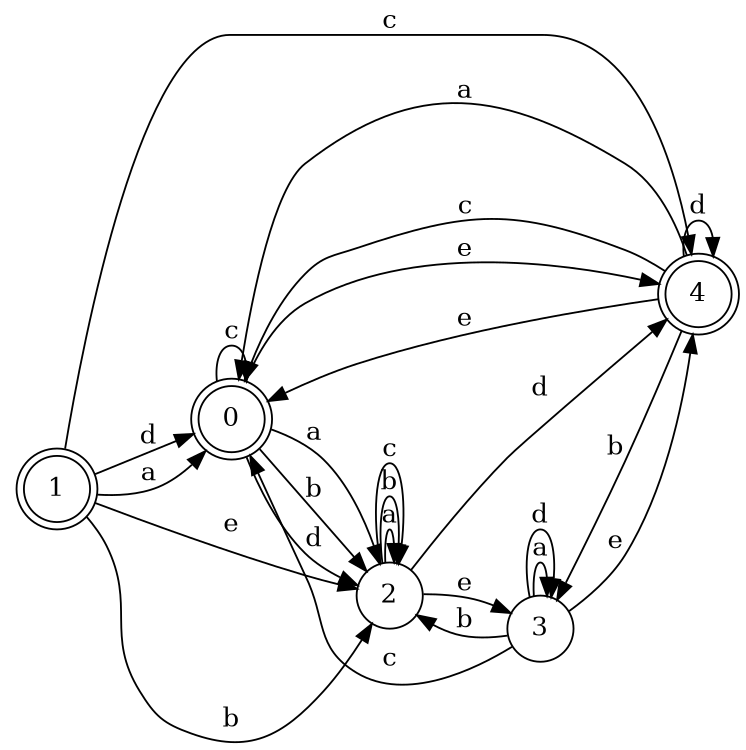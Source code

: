 digraph n4_4 {
__start0 [label="" shape="none"];

rankdir=LR;
size="8,5";

s0 [style="rounded,filled", color="black", fillcolor="white" shape="doublecircle", label="0"];
s1 [style="rounded,filled", color="black", fillcolor="white" shape="doublecircle", label="1"];
s2 [style="filled", color="black", fillcolor="white" shape="circle", label="2"];
s3 [style="filled", color="black", fillcolor="white" shape="circle", label="3"];
s4 [style="rounded,filled", color="black", fillcolor="white" shape="doublecircle", label="4"];
s0 -> s2 [label="a"];
s0 -> s2 [label="b"];
s0 -> s0 [label="c"];
s0 -> s2 [label="d"];
s0 -> s4 [label="e"];
s1 -> s0 [label="a"];
s1 -> s2 [label="b"];
s1 -> s4 [label="c"];
s1 -> s0 [label="d"];
s1 -> s2 [label="e"];
s2 -> s2 [label="a"];
s2 -> s2 [label="b"];
s2 -> s2 [label="c"];
s2 -> s4 [label="d"];
s2 -> s3 [label="e"];
s3 -> s3 [label="a"];
s3 -> s2 [label="b"];
s3 -> s0 [label="c"];
s3 -> s3 [label="d"];
s3 -> s4 [label="e"];
s4 -> s0 [label="a"];
s4 -> s3 [label="b"];
s4 -> s0 [label="c"];
s4 -> s4 [label="d"];
s4 -> s0 [label="e"];

}